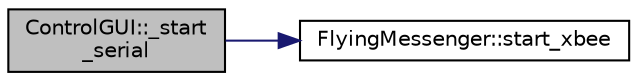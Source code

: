 digraph "ControlGUI::_start_serial"
{
 // INTERACTIVE_SVG=YES
  edge [fontname="Helvetica",fontsize="10",labelfontname="Helvetica",labelfontsize="10"];
  node [fontname="Helvetica",fontsize="10",shape=record];
  rankdir="LR";
  Node42 [label="ControlGUI::_start\l_serial",height=0.2,width=0.4,color="black", fillcolor="grey75", style="filled", fontcolor="black"];
  Node42 -> Node43 [color="midnightblue",fontsize="10",style="solid",fontname="Helvetica"];
  Node43 [label="FlyingMessenger::start_xbee",height=0.2,width=0.4,color="black", fillcolor="white", style="filled",URL="$class_flying_messenger.html#ae0513090a7933976d04ce67f4d90b1f3",tooltip="This method creates the xbee connection passing the port and the baudrate. "];
}
